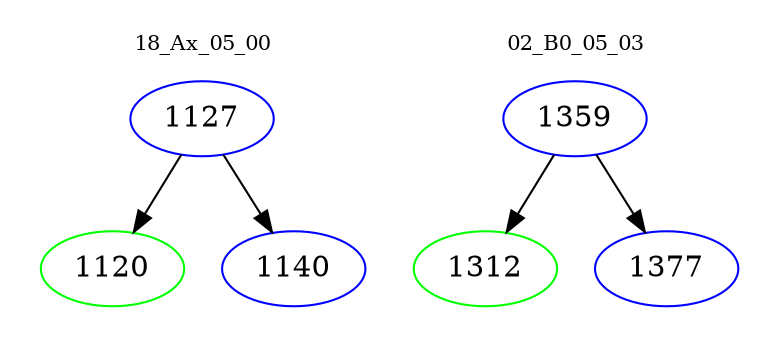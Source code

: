digraph{
subgraph cluster_0 {
color = white
label = "18_Ax_05_00";
fontsize=10;
T0_1127 [label="1127", color="blue"]
T0_1127 -> T0_1120 [color="black"]
T0_1120 [label="1120", color="green"]
T0_1127 -> T0_1140 [color="black"]
T0_1140 [label="1140", color="blue"]
}
subgraph cluster_1 {
color = white
label = "02_B0_05_03";
fontsize=10;
T1_1359 [label="1359", color="blue"]
T1_1359 -> T1_1312 [color="black"]
T1_1312 [label="1312", color="green"]
T1_1359 -> T1_1377 [color="black"]
T1_1377 [label="1377", color="blue"]
}
}
